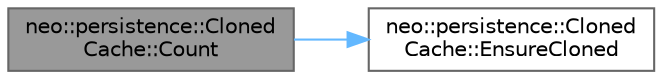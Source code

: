 digraph "neo::persistence::ClonedCache::Count"
{
 // LATEX_PDF_SIZE
  bgcolor="transparent";
  edge [fontname=Helvetica,fontsize=10,labelfontname=Helvetica,labelfontsize=10];
  node [fontname=Helvetica,fontsize=10,shape=box,height=0.2,width=0.4];
  rankdir="LR";
  Node1 [id="Node000001",label="neo::persistence::Cloned\lCache::Count",height=0.2,width=0.4,color="gray40", fillcolor="grey60", style="filled", fontcolor="black",tooltip="Gets the number of items in the cache."];
  Node1 -> Node2 [id="edge1_Node000001_Node000002",color="steelblue1",style="solid",tooltip=" "];
  Node2 [id="Node000002",label="neo::persistence::Cloned\lCache::EnsureCloned",height=0.2,width=0.4,color="grey40", fillcolor="white", style="filled",URL="$classneo_1_1persistence_1_1_cloned_cache.html#a5ad4fe4766ae43a2b8869e990079a1a6",tooltip="Ensures the cache is cloned."];
}
